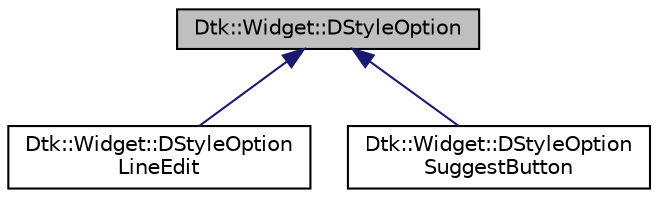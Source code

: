 digraph "Dtk::Widget::DStyleOption"
{
  edge [fontname="Helvetica",fontsize="10",labelfontname="Helvetica",labelfontsize="10"];
  node [fontname="Helvetica",fontsize="10",shape=record];
  Node0 [label="Dtk::Widget::DStyleOption",height=0.2,width=0.4,color="black", fillcolor="grey75", style="filled", fontcolor="black"];
  Node0 -> Node1 [dir="back",color="midnightblue",fontsize="10",style="solid",fontname="Helvetica"];
  Node1 [label="Dtk::Widget::DStyleOption\lLineEdit",height=0.2,width=0.4,color="black", fillcolor="white", style="filled",URL="$class_dtk_1_1_widget_1_1_d_style_option_line_edit.html",tooltip="Dtk::Widget::DLineEdit使用的样式配置 "];
  Node0 -> Node2 [dir="back",color="midnightblue",fontsize="10",style="solid",fontname="Helvetica"];
  Node2 [label="Dtk::Widget::DStyleOption\lSuggestButton",height=0.2,width=0.4,color="black", fillcolor="white", style="filled",URL="$class_dtk_1_1_widget_1_1_d_style_option_suggest_button.html",tooltip="Dtk::Widget::DSuggestButton使用的样式配置 "];
}

